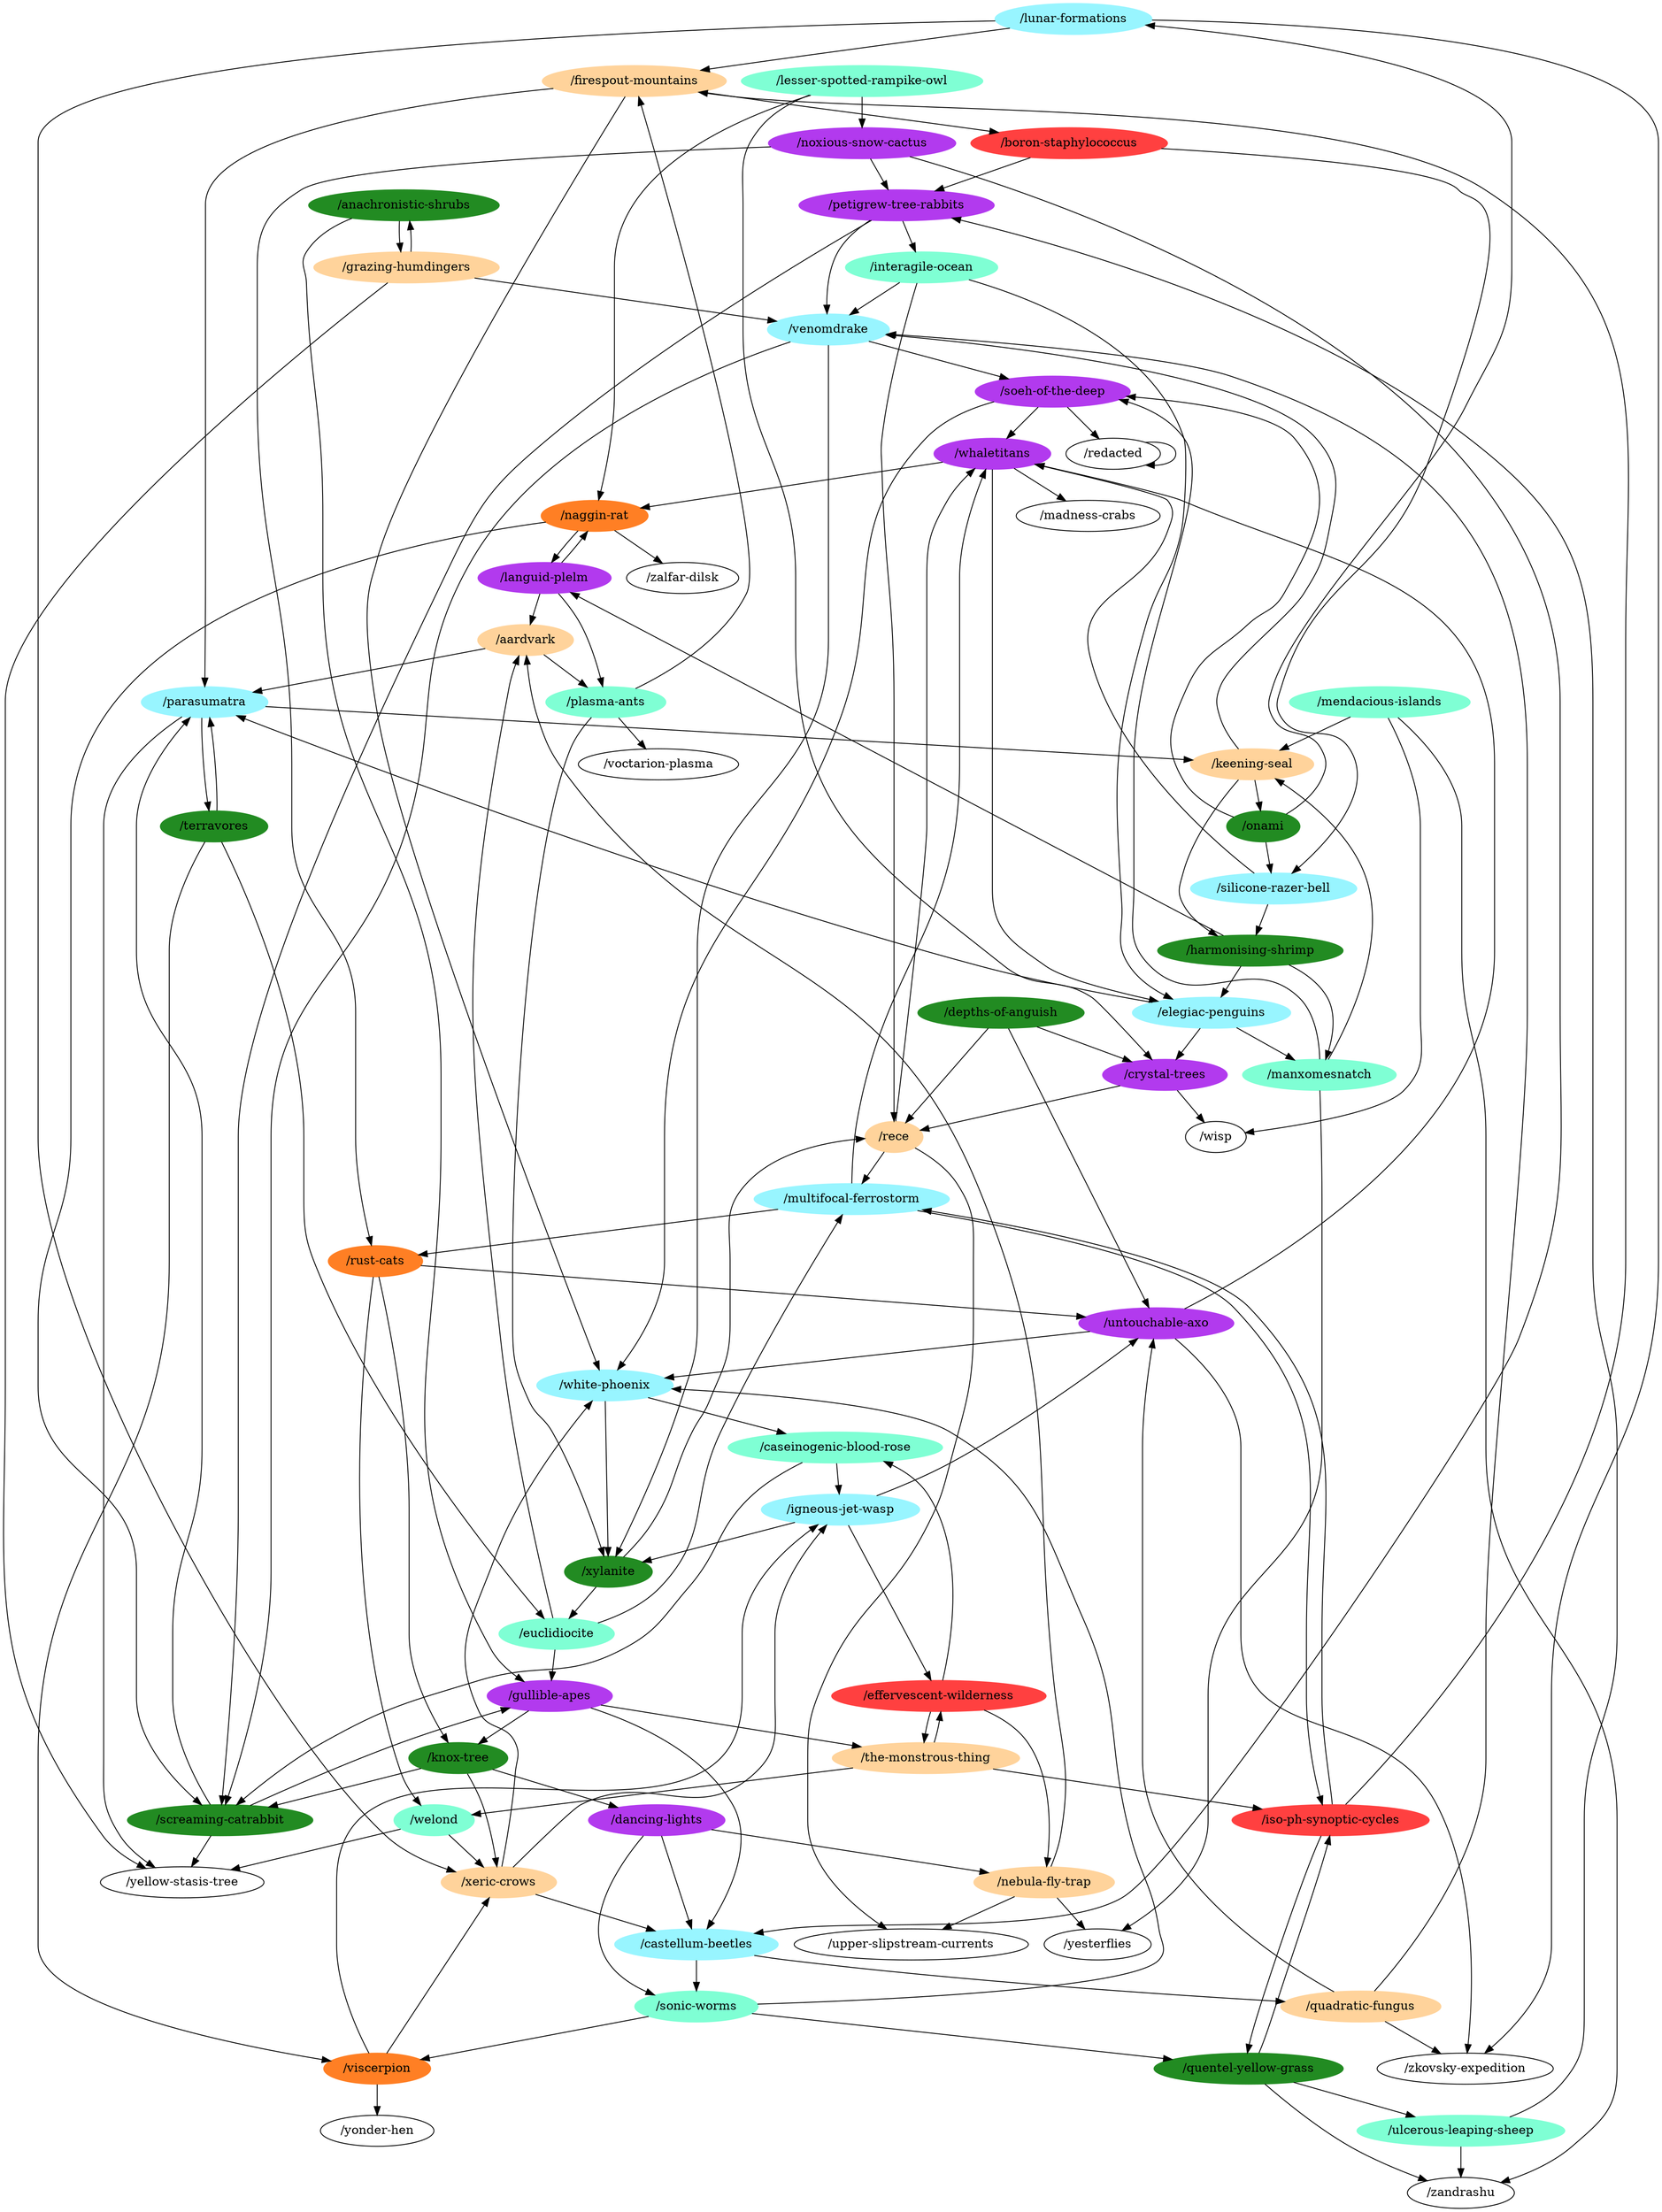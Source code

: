 digraph G {
"/lunar-formations" [color=cadetblue1,style=filled];
"/naggin-rat" [color=chocolate1,style=filled];
"/iso-ph-synoptic-cycles" [color=brown1,style=filled];
"/multifocal-ferrostorm" [color=cadetblue1,style=filled];
"/effervescent-wilderness" [color=brown1,style=filled];
"/harmonising-shrimp" [color=forestgreen,style=filled];
"/soeh-of-the-deep" [color=darkorchid2,style=filled];
"/boron-staphylococcus" [color=brown1,style=filled];
"/untouchable-axo" [color=darkorchid2,style=filled];
"/castellum-beetles" [color=cadetblue1,style=filled];
"/upper-slipstream-currents";
"/firespout-mountains" [color=burlywood1,style=filled];
"/xeric-crows" [color=burlywood1,style=filled];
"/zalfar-dilsk";
"/nebula-fly-trap" [color=burlywood1,style=filled];
"/igneous-jet-wasp" [color=cadetblue1,style=filled];
"/lesser-spotted-rampike-owl" [color=aquamarine,style=filled];
"/madness-crabs";
"/wisp";
"/yonder-hen";
"/venomdrake" [color=cadetblue1,style=filled];
"/petigrew-tree-rabbits" [color=darkorchid2,style=filled];
"/welond" [color=aquamarine,style=filled];
"/quentel-yellow-grass" [color=forestgreen,style=filled];
"/noxious-snow-cactus" [color=darkorchid2,style=filled];
"/grazing-humdingers" [color=burlywood1,style=filled];
"/viscerpion" [color=chocolate1,style=filled];
"/mendacious-islands" [color=aquamarine,style=filled];
"/zandrashu";
"/dancing-lights" [color=darkorchid2,style=filled];
"/yesterflies";
"/rece" [color=burlywood1,style=filled];
"/languid-plelm" [color=darkorchid2,style=filled];
"/interagile-ocean" [color=aquamarine,style=filled];
"/ulcerous-leaping-sheep" [color=aquamarine,style=filled];
"/quadratic-fungus" [color=burlywood1,style=filled];
"/rust-cats" [color=chocolate1,style=filled];
"/euclidiocite" [color=aquamarine,style=filled];
"/sonic-worms" [color=aquamarine,style=filled];
"/crystal-trees" [color=darkorchid2,style=filled];
"/yellow-stasis-tree";
"/silicone-razer-bell" [color=cadetblue1,style=filled];
"/depths-of-anguish" [color=forestgreen,style=filled];
"/whaletitans" [color=darkorchid2,style=filled];
"/elegiac-penguins" [color=cadetblue1,style=filled];
"/the-monstrous-thing" [color=burlywood1,style=filled];
"/onami" [color=forestgreen,style=filled];
"/gullible-apes" [color=darkorchid2,style=filled];
"/knox-tree" [color=forestgreen,style=filled];
"/parasumatra" [color=cadetblue1,style=filled];
"/white-phoenix" [color=cadetblue1,style=filled];
"/manxomesnatch" [color=aquamarine,style=filled];
"/redacted";
"/plasma-ants" [color=aquamarine,style=filled];
"/anachronistic-shrubs" [color=forestgreen,style=filled];
"/keening-seal" [color=burlywood1,style=filled];
"/caseinogenic-blood-rose" [color=aquamarine,style=filled];
"/xylanite" [color=forestgreen,style=filled];
"/voctarion-plasma";
"/terravores" [color=forestgreen,style=filled];
"/zkovsky-expedition";
"/screaming-catrabbit" [color=forestgreen,style=filled];
"/aardvark" [color=burlywood1,style=filled];
"/lunar-formations" -> "/firespout-mountains";
"/lunar-formations" -> "/xeric-crows";
"/lunar-formations" -> "/zkovsky-expedition";
"/naggin-rat" -> "/zalfar-dilsk";
"/naggin-rat" -> "/languid-plelm";
"/naggin-rat" -> "/screaming-catrabbit";
"/iso-ph-synoptic-cycles" -> "/multifocal-ferrostorm";
"/iso-ph-synoptic-cycles" -> "/firespout-mountains";
"/iso-ph-synoptic-cycles" -> "/quentel-yellow-grass";
"/multifocal-ferrostorm" -> "/iso-ph-synoptic-cycles";
"/multifocal-ferrostorm" -> "/rust-cats";
"/multifocal-ferrostorm" -> "/whaletitans";
"/effervescent-wilderness" -> "/nebula-fly-trap";
"/effervescent-wilderness" -> "/the-monstrous-thing";
"/effervescent-wilderness" -> "/caseinogenic-blood-rose";
"/harmonising-shrimp" -> "/languid-plelm";
"/harmonising-shrimp" -> "/elegiac-penguins";
"/harmonising-shrimp" -> "/manxomesnatch";
"/soeh-of-the-deep" -> "/whaletitans";
"/soeh-of-the-deep" -> "/white-phoenix";
"/soeh-of-the-deep" -> "/redacted";
"/boron-staphylococcus" -> "/petigrew-tree-rabbits";
"/boron-staphylococcus" -> "/silicone-razer-bell";
"/untouchable-axo" -> "/whaletitans";
"/untouchable-axo" -> "/white-phoenix";
"/untouchable-axo" -> "/zkovsky-expedition";
"/castellum-beetles" -> "/quadratic-fungus";
"/castellum-beetles" -> "/sonic-worms";
"/firespout-mountains" -> "/boron-staphylococcus";
"/firespout-mountains" -> "/parasumatra";
"/firespout-mountains" -> "/white-phoenix";
"/xeric-crows" -> "/castellum-beetles";
"/xeric-crows" -> "/igneous-jet-wasp";
"/xeric-crows" -> "/white-phoenix";
"/nebula-fly-trap" -> "/upper-slipstream-currents";
"/nebula-fly-trap" -> "/yesterflies";
"/nebula-fly-trap" -> "/aardvark";
"/igneous-jet-wasp" -> "/effervescent-wilderness";
"/igneous-jet-wasp" -> "/untouchable-axo";
"/igneous-jet-wasp" -> "/xylanite";
"/lesser-spotted-rampike-owl" -> "/naggin-rat";
"/lesser-spotted-rampike-owl" -> "/noxious-snow-cactus";
"/lesser-spotted-rampike-owl" -> "/crystal-trees";
"/venomdrake" -> "/soeh-of-the-deep";
"/venomdrake" -> "/xylanite";
"/venomdrake" -> "/screaming-catrabbit";
"/petigrew-tree-rabbits" -> "/venomdrake";
"/petigrew-tree-rabbits" -> "/interagile-ocean";
"/petigrew-tree-rabbits" -> "/screaming-catrabbit";
"/welond" -> "/xeric-crows";
"/welond" -> "/yellow-stasis-tree";
"/quentel-yellow-grass" -> "/iso-ph-synoptic-cycles";
"/quentel-yellow-grass" -> "/zandrashu";
"/quentel-yellow-grass" -> "/ulcerous-leaping-sheep";
"/noxious-snow-cactus" -> "/castellum-beetles";
"/noxious-snow-cactus" -> "/petigrew-tree-rabbits";
"/noxious-snow-cactus" -> "/rust-cats";
"/grazing-humdingers" -> "/venomdrake";
"/grazing-humdingers" -> "/yellow-stasis-tree";
"/grazing-humdingers" -> "/anachronistic-shrubs";
"/viscerpion" -> "/xeric-crows";
"/viscerpion" -> "/igneous-jet-wasp";
"/viscerpion" -> "/yonder-hen";
"/mendacious-islands" -> "/wisp";
"/mendacious-islands" -> "/zandrashu";
"/mendacious-islands" -> "/keening-seal";
"/dancing-lights" -> "/castellum-beetles";
"/dancing-lights" -> "/nebula-fly-trap";
"/dancing-lights" -> "/sonic-worms";
"/rece" -> "/multifocal-ferrostorm";
"/rece" -> "/upper-slipstream-currents";
"/rece" -> "/whaletitans";
"/languid-plelm" -> "/naggin-rat";
"/languid-plelm" -> "/plasma-ants";
"/languid-plelm" -> "/aardvark";
"/interagile-ocean" -> "/venomdrake";
"/interagile-ocean" -> "/rece";
"/interagile-ocean" -> "/elegiac-penguins";
"/ulcerous-leaping-sheep" -> "/petigrew-tree-rabbits";
"/ulcerous-leaping-sheep" -> "/zandrashu";
"/quadratic-fungus" -> "/untouchable-axo";
"/quadratic-fungus" -> "/venomdrake";
"/quadratic-fungus" -> "/zkovsky-expedition";
"/rust-cats" -> "/untouchable-axo";
"/rust-cats" -> "/welond";
"/rust-cats" -> "/knox-tree";
"/euclidiocite" -> "/multifocal-ferrostorm";
"/euclidiocite" -> "/gullible-apes";
"/euclidiocite" -> "/aardvark";
"/sonic-worms" -> "/quentel-yellow-grass";
"/sonic-worms" -> "/viscerpion";
"/sonic-worms" -> "/white-phoenix";
"/crystal-trees" -> "/wisp";
"/crystal-trees" -> "/rece";
"/silicone-razer-bell" -> "/harmonising-shrimp";
"/silicone-razer-bell" -> "/whaletitans";
"/depths-of-anguish" -> "/untouchable-axo";
"/depths-of-anguish" -> "/rece";
"/depths-of-anguish" -> "/crystal-trees";
"/whaletitans" -> "/naggin-rat";
"/whaletitans" -> "/madness-crabs";
"/whaletitans" -> "/elegiac-penguins";
"/elegiac-penguins" -> "/crystal-trees";
"/elegiac-penguins" -> "/parasumatra";
"/elegiac-penguins" -> "/manxomesnatch";
"/the-monstrous-thing" -> "/iso-ph-synoptic-cycles";
"/the-monstrous-thing" -> "/effervescent-wilderness";
"/the-monstrous-thing" -> "/welond";
"/onami" -> "/lunar-formations";
"/onami" -> "/soeh-of-the-deep";
"/onami" -> "/silicone-razer-bell";
"/gullible-apes" -> "/castellum-beetles";
"/gullible-apes" -> "/the-monstrous-thing";
"/gullible-apes" -> "/knox-tree";
"/knox-tree" -> "/xeric-crows";
"/knox-tree" -> "/dancing-lights";
"/knox-tree" -> "/screaming-catrabbit";
"/parasumatra" -> "/yellow-stasis-tree";
"/parasumatra" -> "/keening-seal";
"/parasumatra" -> "/terravores";
"/white-phoenix" -> "/caseinogenic-blood-rose";
"/white-phoenix" -> "/xylanite";
"/manxomesnatch" -> "/soeh-of-the-deep";
"/manxomesnatch" -> "/yesterflies";
"/manxomesnatch" -> "/keening-seal";
"/redacted" -> "/redacted";
"/plasma-ants" -> "/firespout-mountains";
"/plasma-ants" -> "/xylanite";
"/plasma-ants" -> "/voctarion-plasma";
"/anachronistic-shrubs" -> "/grazing-humdingers";
"/anachronistic-shrubs" -> "/gullible-apes";
"/keening-seal" -> "/harmonising-shrimp";
"/keening-seal" -> "/venomdrake";
"/keening-seal" -> "/onami";
"/caseinogenic-blood-rose" -> "/igneous-jet-wasp";
"/caseinogenic-blood-rose" -> "/screaming-catrabbit";
"/xylanite" -> "/rece";
"/xylanite" -> "/euclidiocite";
"/terravores" -> "/viscerpion";
"/terravores" -> "/euclidiocite";
"/terravores" -> "/parasumatra";
"/screaming-catrabbit" -> "/yellow-stasis-tree";
"/screaming-catrabbit" -> "/gullible-apes";
"/screaming-catrabbit" -> "/parasumatra";
"/aardvark" -> "/parasumatra";
"/aardvark" -> "/plasma-ants";
}
